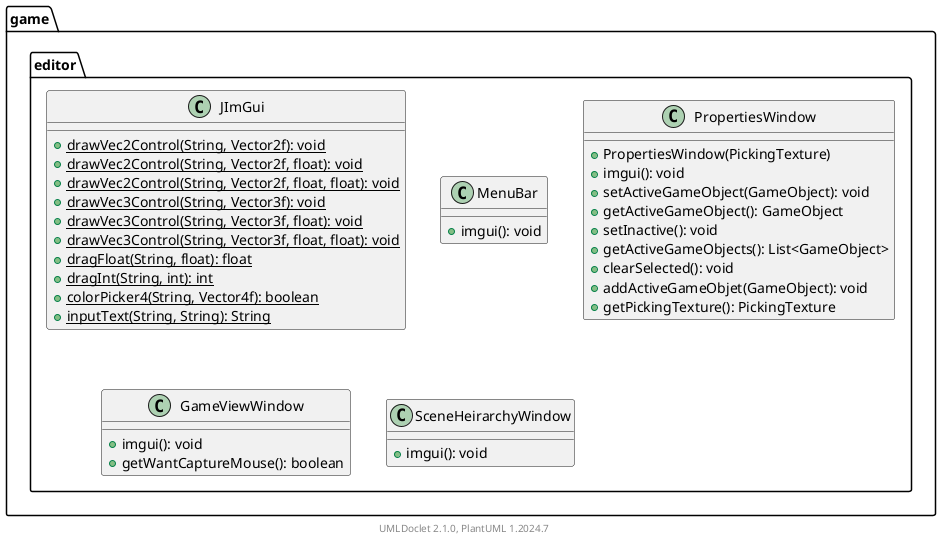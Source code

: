 @startuml
    namespace game.editor {

        class JImGui [[JImGui.html]] {
            {static} +drawVec2Control(String, Vector2f): void
            {static} +drawVec2Control(String, Vector2f, float): void
            {static} +drawVec2Control(String, Vector2f, float, float): void
            {static} +drawVec3Control(String, Vector3f): void
            {static} +drawVec3Control(String, Vector3f, float): void
            {static} +drawVec3Control(String, Vector3f, float, float): void
            {static} +dragFloat(String, float): float
            {static} +dragInt(String, int): int
            {static} +colorPicker4(String, Vector4f): boolean
            {static} +inputText(String, String): String
        }

        class MenuBar [[MenuBar.html]] {
            +imgui(): void
        }

        class PropertiesWindow [[PropertiesWindow.html]] {
            +PropertiesWindow(PickingTexture)
            +imgui(): void
            +setActiveGameObject(GameObject): void
            +getActiveGameObject(): GameObject
            +setInactive(): void
            +getActiveGameObjects(): List<GameObject>
            +clearSelected(): void
            +addActiveGameObjet(GameObject): void
            +getPickingTexture(): PickingTexture
        }

        class GameViewWindow [[GameViewWindow.html]] {
            +imgui(): void
            +getWantCaptureMouse(): boolean
        }

        class SceneHeirarchyWindow [[SceneHeirarchyWindow.html]] {
            +imgui(): void
        }

    }

    center footer UMLDoclet 2.1.0, PlantUML %version()
@enduml
